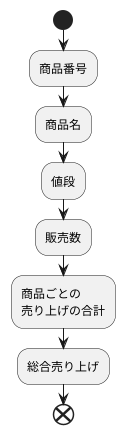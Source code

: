 @startuml 商品一覧
    start
    :商品番号;
    :商品名;
    :値段;
    :販売数;
    :商品ごとの
    売り上げの合計;
    :総合売り上げ;
    end

@enduml 